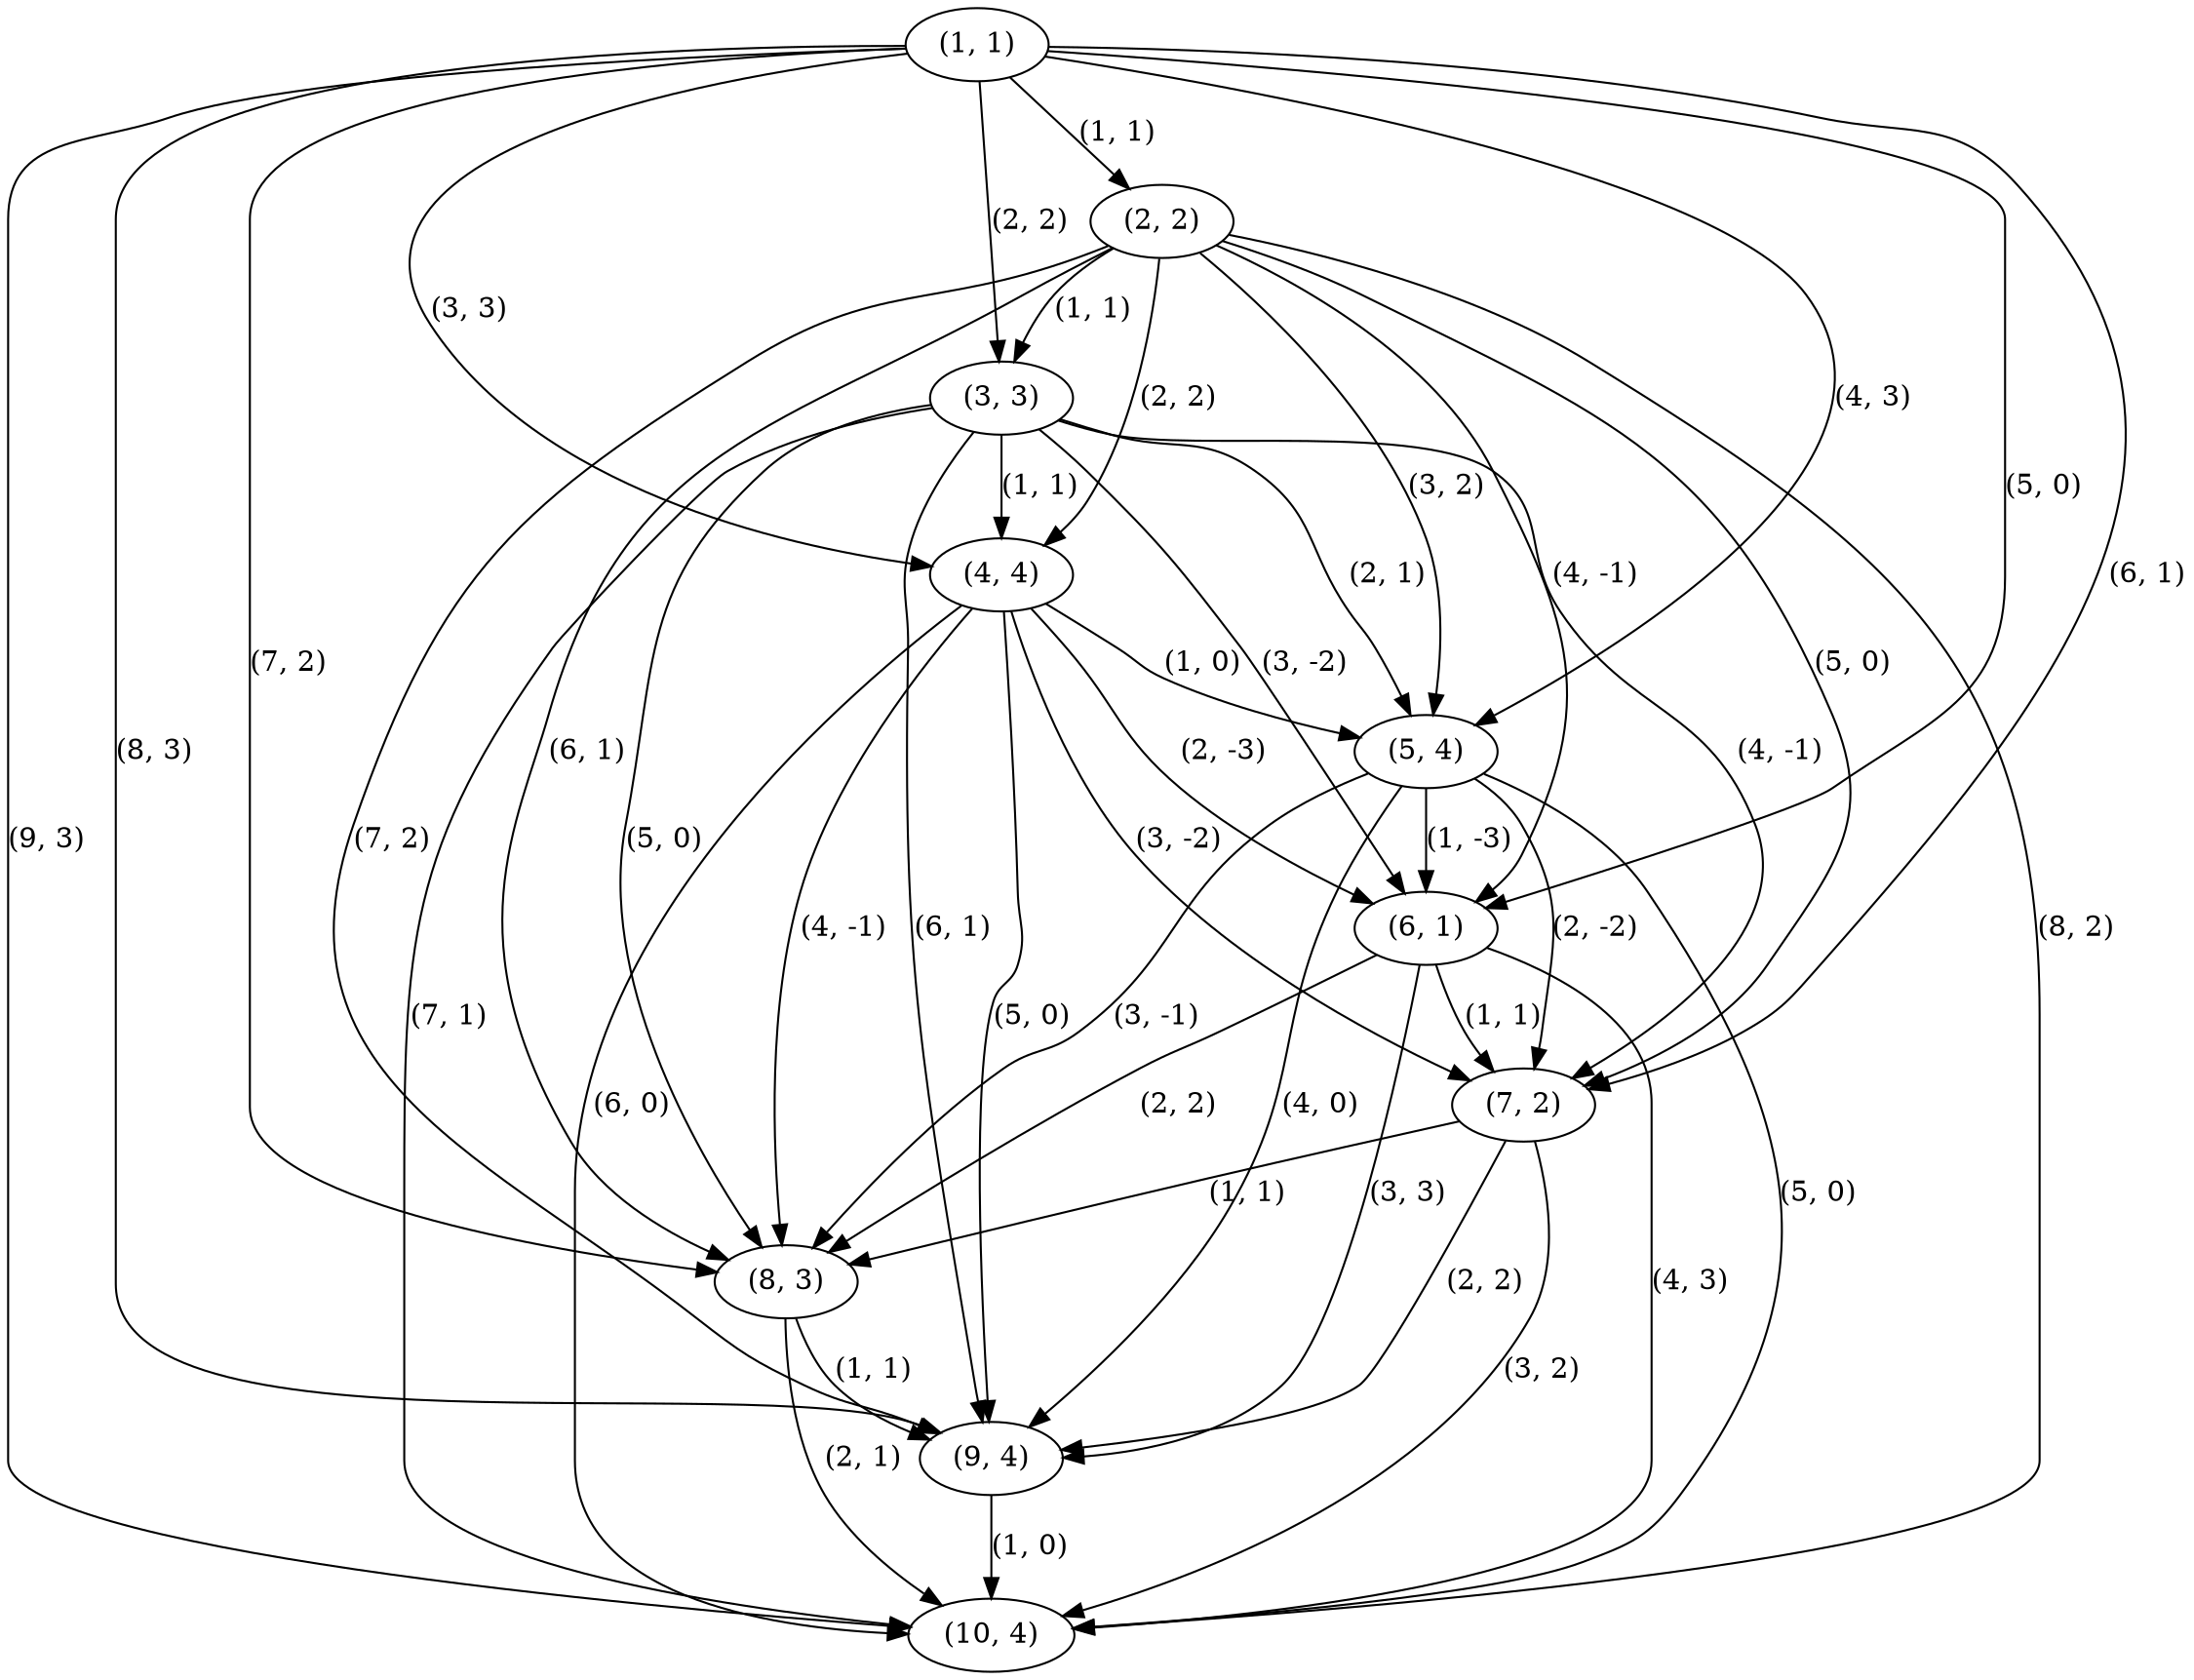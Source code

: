 digraph optimal_check {
	"(1, 1)" -> "(2, 2)" [label="(1, 1)"]
	"(1, 1)" -> "(3, 3)" [label="(2, 2)"]
	"(1, 1)" -> "(4, 4)" [label="(3, 3)"]
	"(1, 1)" -> "(5, 4)" [label="(4, 3)"]
	"(1, 1)" -> "(6, 1)" [label="(5, 0)"]
	"(1, 1)" -> "(7, 2)" [label="(6, 1)"]
	"(1, 1)" -> "(8, 3)" [label="(7, 2)"]
	"(1, 1)" -> "(9, 4)" [label="(8, 3)"]
	"(1, 1)" -> "(10, 4)" [label="(9, 3)"]
	"(2, 2)" -> "(3, 3)" [label="(1, 1)"]
	"(2, 2)" -> "(4, 4)" [label="(2, 2)"]
	"(2, 2)" -> "(5, 4)" [label="(3, 2)"]
	"(2, 2)" -> "(6, 1)" [label="(4, -1)"]
	"(2, 2)" -> "(7, 2)" [label="(5, 0)"]
	"(2, 2)" -> "(8, 3)" [label="(6, 1)"]
	"(2, 2)" -> "(9, 4)" [label="(7, 2)"]
	"(2, 2)" -> "(10, 4)" [label="(8, 2)"]
	"(3, 3)" -> "(4, 4)" [label="(1, 1)"]
	"(3, 3)" -> "(5, 4)" [label="(2, 1)"]
	"(3, 3)" -> "(6, 1)" [label="(3, -2)"]
	"(3, 3)" -> "(7, 2)" [label="(4, -1)"]
	"(3, 3)" -> "(8, 3)" [label="(5, 0)"]
	"(3, 3)" -> "(9, 4)" [label="(6, 1)"]
	"(3, 3)" -> "(10, 4)" [label="(7, 1)"]
	"(4, 4)" -> "(5, 4)" [label="(1, 0)"]
	"(4, 4)" -> "(6, 1)" [label="(2, -3)"]
	"(4, 4)" -> "(7, 2)" [label="(3, -2)"]
	"(4, 4)" -> "(8, 3)" [label="(4, -1)"]
	"(4, 4)" -> "(9, 4)" [label="(5, 0)"]
	"(4, 4)" -> "(10, 4)" [label="(6, 0)"]
	"(5, 4)" -> "(6, 1)" [label="(1, -3)"]
	"(5, 4)" -> "(7, 2)" [label="(2, -2)"]
	"(5, 4)" -> "(8, 3)" [label="(3, -1)"]
	"(5, 4)" -> "(9, 4)" [label="(4, 0)"]
	"(5, 4)" -> "(10, 4)" [label="(5, 0)"]
	"(6, 1)" -> "(7, 2)" [label="(1, 1)"]
	"(6, 1)" -> "(8, 3)" [label="(2, 2)"]
	"(6, 1)" -> "(9, 4)" [label="(3, 3)"]
	"(6, 1)" -> "(10, 4)" [label="(4, 3)"]
	"(7, 2)" -> "(8, 3)" [label="(1, 1)"]
	"(7, 2)" -> "(9, 4)" [label="(2, 2)"]
	"(7, 2)" -> "(10, 4)" [label="(3, 2)"]
	"(8, 3)" -> "(9, 4)" [label="(1, 1)"]
	"(8, 3)" -> "(10, 4)" [label="(2, 1)"]
	"(9, 4)" -> "(10, 4)" [label="(1, 0)"]
}
